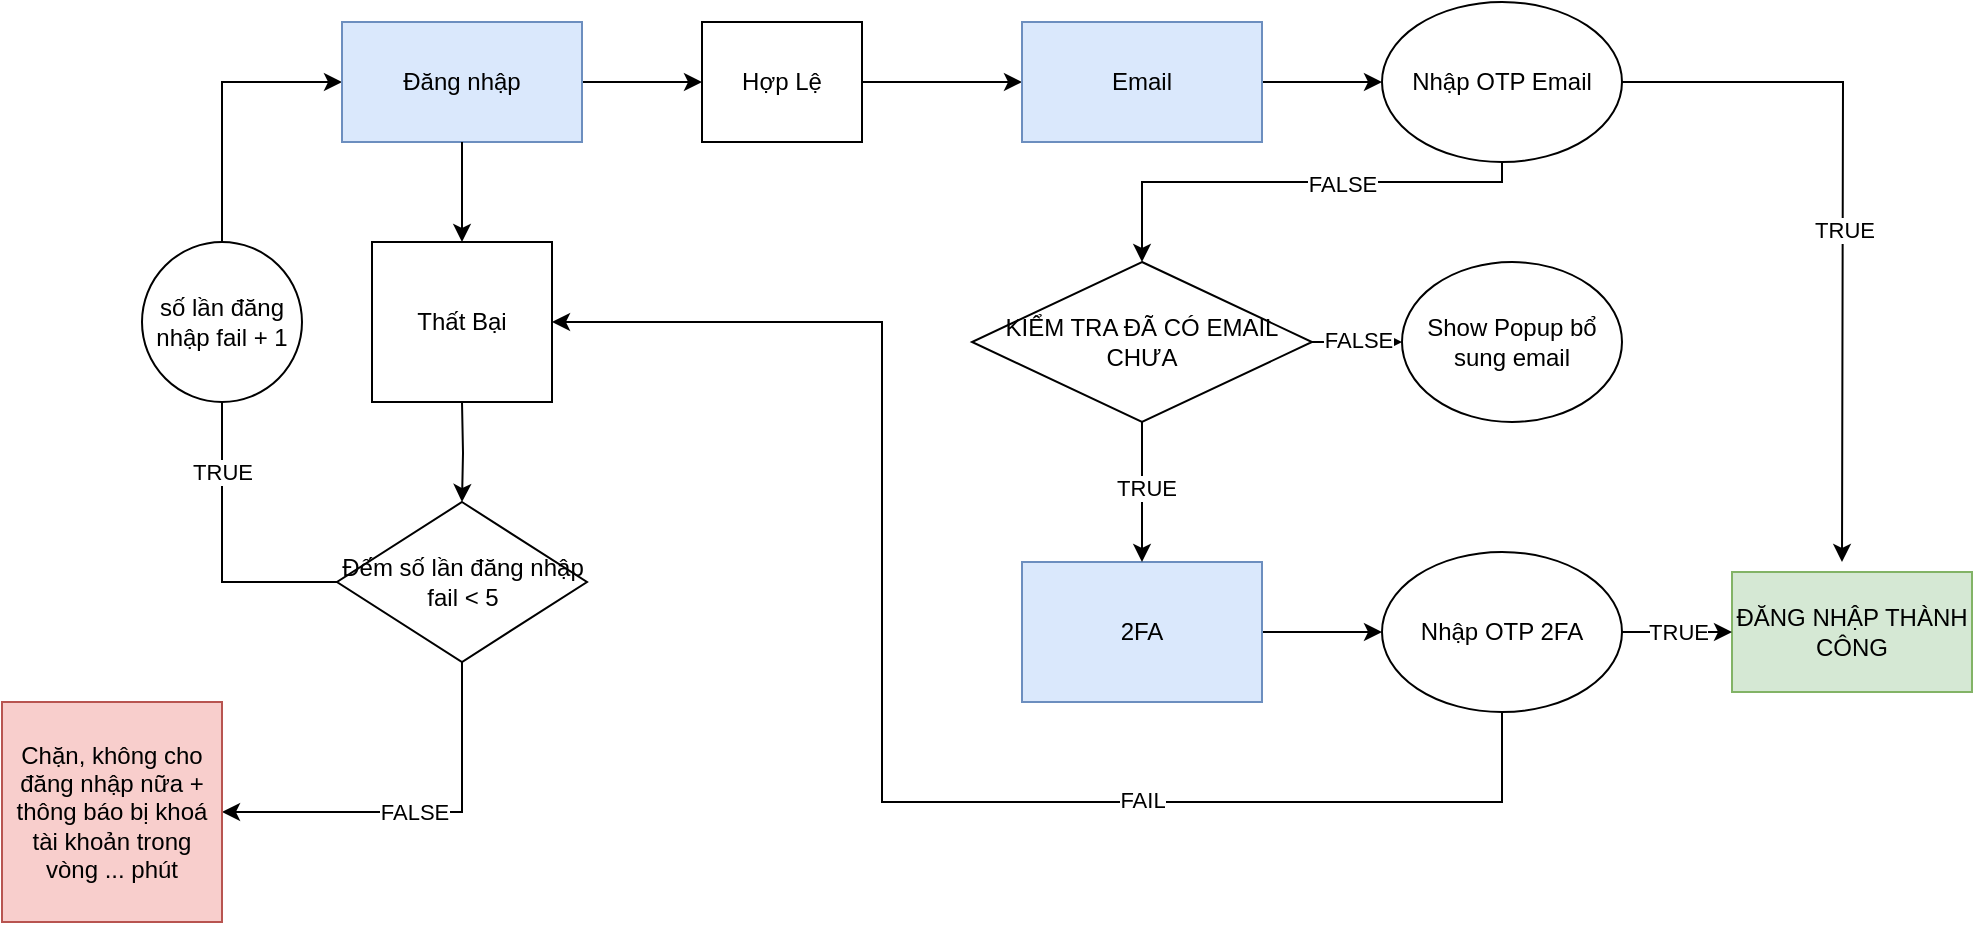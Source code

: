 <mxfile version="24.5.4" type="github">
  <diagram name="Page-1" id="c7488fd3-1785-93aa-aadb-54a6760d102a">
    <mxGraphModel dx="1194" dy="687" grid="1" gridSize="10" guides="1" tooltips="1" connect="1" arrows="1" fold="1" page="1" pageScale="1" pageWidth="1100" pageHeight="850" background="none" math="0" shadow="0">
      <root>
        <mxCell id="0" />
        <mxCell id="1" parent="0" />
        <mxCell id="ffWWxnEGxaDHrsxdAcYm-20" style="edgeStyle=orthogonalEdgeStyle;rounded=0;orthogonalLoop=1;jettySize=auto;html=1;exitX=0.5;exitY=1;exitDx=0;exitDy=0;entryX=1;entryY=0.5;entryDx=0;entryDy=0;" edge="1" parent="1" source="ffWWxnEGxaDHrsxdAcYm-4" target="ffWWxnEGxaDHrsxdAcYm-22">
          <mxGeometry relative="1" as="geometry">
            <mxPoint x="370" y="550" as="sourcePoint" />
            <mxPoint x="310" y="590" as="targetPoint" />
            <Array as="points">
              <mxPoint x="310" y="595" />
            </Array>
          </mxGeometry>
        </mxCell>
        <mxCell id="ffWWxnEGxaDHrsxdAcYm-21" value="FALSE" style="edgeLabel;html=1;align=center;verticalAlign=middle;resizable=0;points=[];" vertex="1" connectable="0" parent="ffWWxnEGxaDHrsxdAcYm-20">
          <mxGeometry x="-0.148" y="-2" relative="1" as="geometry">
            <mxPoint x="-16" y="2" as="offset" />
          </mxGeometry>
        </mxCell>
        <mxCell id="ffWWxnEGxaDHrsxdAcYm-28" style="edgeStyle=orthogonalEdgeStyle;rounded=0;orthogonalLoop=1;jettySize=auto;html=1;entryX=0;entryY=0.5;entryDx=0;entryDy=0;" edge="1" parent="1" source="ffWWxnEGxaDHrsxdAcYm-86" target="ffWWxnEGxaDHrsxdAcYm-2">
          <mxGeometry relative="1" as="geometry">
            <Array as="points">
              <mxPoint x="190" y="230" />
            </Array>
          </mxGeometry>
        </mxCell>
        <mxCell id="ffWWxnEGxaDHrsxdAcYm-4" value="Đếm số lần đăng nhập fail &amp;lt; 5" style="rhombus;whiteSpace=wrap;html=1;strokeColor=default;" vertex="1" parent="1">
          <mxGeometry x="247.5" y="440" width="125" height="80" as="geometry" />
        </mxCell>
        <mxCell id="ffWWxnEGxaDHrsxdAcYm-31" style="edgeStyle=orthogonalEdgeStyle;rounded=0;orthogonalLoop=1;jettySize=auto;html=1;entryX=0;entryY=0.5;entryDx=0;entryDy=0;" edge="1" parent="1" source="ffWWxnEGxaDHrsxdAcYm-2">
          <mxGeometry relative="1" as="geometry">
            <mxPoint x="430" y="230" as="targetPoint" />
          </mxGeometry>
        </mxCell>
        <mxCell id="ffWWxnEGxaDHrsxdAcYm-2" value="Đăng nhập" style="rounded=1;whiteSpace=wrap;html=1;arcSize=0;fillColor=#dae8fc;strokeColor=#6c8ebf;" vertex="1" parent="1">
          <mxGeometry x="250" y="200" width="120" height="60" as="geometry" />
        </mxCell>
        <mxCell id="ffWWxnEGxaDHrsxdAcYm-14" value="" style="edgeStyle=orthogonalEdgeStyle;rounded=0;orthogonalLoop=1;jettySize=auto;html=1;" edge="1" parent="1" source="ffWWxnEGxaDHrsxdAcYm-2">
          <mxGeometry relative="1" as="geometry">
            <mxPoint x="310" y="260" as="sourcePoint" />
            <mxPoint x="310" y="310" as="targetPoint" />
          </mxGeometry>
        </mxCell>
        <mxCell id="ffWWxnEGxaDHrsxdAcYm-17" style="edgeStyle=orthogonalEdgeStyle;rounded=0;orthogonalLoop=1;jettySize=auto;html=1;entryX=0.5;entryY=0;entryDx=0;entryDy=0;" edge="1" parent="1" target="ffWWxnEGxaDHrsxdAcYm-4">
          <mxGeometry relative="1" as="geometry">
            <mxPoint x="310" y="390" as="sourcePoint" />
          </mxGeometry>
        </mxCell>
        <mxCell id="ffWWxnEGxaDHrsxdAcYm-22" value="Chặn, không cho đăng nhập nữa + thông báo bị khoá tài khoản trong vòng ... phút" style="whiteSpace=wrap;html=1;aspect=fixed;fillColor=#f8cecc;strokeColor=#b85450;" vertex="1" parent="1">
          <mxGeometry x="80" y="540" width="110" height="110" as="geometry" />
        </mxCell>
        <mxCell id="ffWWxnEGxaDHrsxdAcYm-32" style="edgeStyle=orthogonalEdgeStyle;rounded=0;orthogonalLoop=1;jettySize=auto;html=1;" edge="1" parent="1">
          <mxGeometry relative="1" as="geometry">
            <mxPoint x="590" y="230" as="targetPoint" />
            <mxPoint x="510" y="230" as="sourcePoint" />
          </mxGeometry>
        </mxCell>
        <mxCell id="ffWWxnEGxaDHrsxdAcYm-73" style="edgeStyle=orthogonalEdgeStyle;rounded=0;orthogonalLoop=1;jettySize=auto;html=1;entryX=0;entryY=0.5;entryDx=0;entryDy=0;" edge="1" parent="1" source="ffWWxnEGxaDHrsxdAcYm-33" target="ffWWxnEGxaDHrsxdAcYm-70">
          <mxGeometry relative="1" as="geometry" />
        </mxCell>
        <mxCell id="ffWWxnEGxaDHrsxdAcYm-33" value="Email" style="rounded=0;whiteSpace=wrap;html=1;fillColor=#dae8fc;strokeColor=#6c8ebf;" vertex="1" parent="1">
          <mxGeometry x="590" y="200" width="120" height="60" as="geometry" />
        </mxCell>
        <mxCell id="ffWWxnEGxaDHrsxdAcYm-83" style="edgeStyle=orthogonalEdgeStyle;rounded=0;orthogonalLoop=1;jettySize=auto;html=1;entryX=0;entryY=0.5;entryDx=0;entryDy=0;" edge="1" parent="1" source="ffWWxnEGxaDHrsxdAcYm-38" target="ffWWxnEGxaDHrsxdAcYm-81">
          <mxGeometry relative="1" as="geometry" />
        </mxCell>
        <mxCell id="ffWWxnEGxaDHrsxdAcYm-38" value="2FA" style="rounded=0;whiteSpace=wrap;html=1;fillColor=#dae8fc;strokeColor=#6c8ebf;" vertex="1" parent="1">
          <mxGeometry x="590" y="470" width="120" height="70" as="geometry" />
        </mxCell>
        <mxCell id="ffWWxnEGxaDHrsxdAcYm-99" style="edgeStyle=orthogonalEdgeStyle;rounded=0;orthogonalLoop=1;jettySize=auto;html=1;entryX=0.5;entryY=0;entryDx=0;entryDy=0;" edge="1" parent="1" source="ffWWxnEGxaDHrsxdAcYm-54" target="ffWWxnEGxaDHrsxdAcYm-38">
          <mxGeometry relative="1" as="geometry" />
        </mxCell>
        <mxCell id="ffWWxnEGxaDHrsxdAcYm-100" value="TRUE" style="edgeLabel;html=1;align=center;verticalAlign=middle;resizable=0;points=[];" vertex="1" connectable="0" parent="ffWWxnEGxaDHrsxdAcYm-99">
          <mxGeometry x="-0.071" y="2" relative="1" as="geometry">
            <mxPoint as="offset" />
          </mxGeometry>
        </mxCell>
        <mxCell id="ffWWxnEGxaDHrsxdAcYm-101" style="edgeStyle=orthogonalEdgeStyle;rounded=0;orthogonalLoop=1;jettySize=auto;html=1;" edge="1" parent="1" source="ffWWxnEGxaDHrsxdAcYm-54">
          <mxGeometry relative="1" as="geometry">
            <mxPoint x="780" y="360" as="targetPoint" />
          </mxGeometry>
        </mxCell>
        <mxCell id="ffWWxnEGxaDHrsxdAcYm-105" value="FALSE" style="edgeLabel;html=1;align=center;verticalAlign=middle;resizable=0;points=[];" vertex="1" connectable="0" parent="ffWWxnEGxaDHrsxdAcYm-101">
          <mxGeometry x="-0.011" relative="1" as="geometry">
            <mxPoint y="-1" as="offset" />
          </mxGeometry>
        </mxCell>
        <mxCell id="ffWWxnEGxaDHrsxdAcYm-54" value="KIỂM TRA ĐÃ CÓ EMAIL CHƯA" style="rhombus;whiteSpace=wrap;html=1;" vertex="1" parent="1">
          <mxGeometry x="565" y="320" width="170" height="80" as="geometry" />
        </mxCell>
        <mxCell id="ffWWxnEGxaDHrsxdAcYm-59" value="ĐĂNG NHẬP THÀNH CÔNG" style="rounded=0;whiteSpace=wrap;html=1;fillColor=#d5e8d4;strokeColor=#82b366;" vertex="1" parent="1">
          <mxGeometry x="945" y="475" width="120" height="60" as="geometry" />
        </mxCell>
        <mxCell id="ffWWxnEGxaDHrsxdAcYm-69" value="Hợp Lệ" style="rounded=0;whiteSpace=wrap;html=1;" vertex="1" parent="1">
          <mxGeometry x="430" y="200" width="80" height="60" as="geometry" />
        </mxCell>
        <mxCell id="ffWWxnEGxaDHrsxdAcYm-74" style="edgeStyle=orthogonalEdgeStyle;rounded=0;orthogonalLoop=1;jettySize=auto;html=1;" edge="1" parent="1" source="ffWWxnEGxaDHrsxdAcYm-70">
          <mxGeometry relative="1" as="geometry">
            <mxPoint x="1000" y="470" as="targetPoint" />
          </mxGeometry>
        </mxCell>
        <mxCell id="ffWWxnEGxaDHrsxdAcYm-75" value="TRUE" style="edgeLabel;html=1;align=center;verticalAlign=middle;resizable=0;points=[];" vertex="1" connectable="0" parent="ffWWxnEGxaDHrsxdAcYm-74">
          <mxGeometry x="0.05" relative="1" as="geometry">
            <mxPoint as="offset" />
          </mxGeometry>
        </mxCell>
        <mxCell id="ffWWxnEGxaDHrsxdAcYm-98" style="edgeStyle=orthogonalEdgeStyle;rounded=0;orthogonalLoop=1;jettySize=auto;html=1;entryX=0.5;entryY=0;entryDx=0;entryDy=0;" edge="1" parent="1" source="ffWWxnEGxaDHrsxdAcYm-70" target="ffWWxnEGxaDHrsxdAcYm-54">
          <mxGeometry relative="1" as="geometry">
            <Array as="points">
              <mxPoint x="830" y="280" />
              <mxPoint x="650" y="280" />
            </Array>
          </mxGeometry>
        </mxCell>
        <mxCell id="ffWWxnEGxaDHrsxdAcYm-103" value="FALSE" style="edgeLabel;html=1;align=center;verticalAlign=middle;resizable=0;points=[];" vertex="1" connectable="0" parent="ffWWxnEGxaDHrsxdAcYm-98">
          <mxGeometry x="-0.204" y="1" relative="1" as="geometry">
            <mxPoint x="1" as="offset" />
          </mxGeometry>
        </mxCell>
        <mxCell id="ffWWxnEGxaDHrsxdAcYm-70" value="Nhập OTP Email" style="ellipse;whiteSpace=wrap;html=1;" vertex="1" parent="1">
          <mxGeometry x="770" y="190" width="120" height="80" as="geometry" />
        </mxCell>
        <mxCell id="ffWWxnEGxaDHrsxdAcYm-84" value="TRUE" style="edgeStyle=orthogonalEdgeStyle;rounded=0;orthogonalLoop=1;jettySize=auto;html=1;entryX=0;entryY=0.5;entryDx=0;entryDy=0;" edge="1" parent="1" source="ffWWxnEGxaDHrsxdAcYm-81" target="ffWWxnEGxaDHrsxdAcYm-59">
          <mxGeometry relative="1" as="geometry" />
        </mxCell>
        <mxCell id="ffWWxnEGxaDHrsxdAcYm-96" style="edgeStyle=orthogonalEdgeStyle;rounded=0;orthogonalLoop=1;jettySize=auto;html=1;entryX=1;entryY=0.5;entryDx=0;entryDy=0;" edge="1" parent="1" source="ffWWxnEGxaDHrsxdAcYm-81" target="ffWWxnEGxaDHrsxdAcYm-85">
          <mxGeometry relative="1" as="geometry">
            <Array as="points">
              <mxPoint x="830" y="590" />
              <mxPoint x="520" y="590" />
              <mxPoint x="520" y="350" />
            </Array>
          </mxGeometry>
        </mxCell>
        <mxCell id="ffWWxnEGxaDHrsxdAcYm-97" value="FAIL" style="edgeLabel;html=1;align=center;verticalAlign=middle;resizable=0;points=[];" vertex="1" connectable="0" parent="ffWWxnEGxaDHrsxdAcYm-96">
          <mxGeometry x="-0.404" y="-1" relative="1" as="geometry">
            <mxPoint x="1" as="offset" />
          </mxGeometry>
        </mxCell>
        <mxCell id="ffWWxnEGxaDHrsxdAcYm-81" value="Nhập OTP 2FA" style="ellipse;whiteSpace=wrap;html=1;" vertex="1" parent="1">
          <mxGeometry x="770" y="465" width="120" height="80" as="geometry" />
        </mxCell>
        <mxCell id="ffWWxnEGxaDHrsxdAcYm-85" value="Thất Bại" style="rounded=0;whiteSpace=wrap;html=1;" vertex="1" parent="1">
          <mxGeometry x="265" y="310" width="90" height="80" as="geometry" />
        </mxCell>
        <mxCell id="ffWWxnEGxaDHrsxdAcYm-87" value="" style="edgeStyle=orthogonalEdgeStyle;rounded=0;orthogonalLoop=1;jettySize=auto;html=1;entryX=0;entryY=0.5;entryDx=0;entryDy=0;" edge="1" parent="1" source="ffWWxnEGxaDHrsxdAcYm-4" target="ffWWxnEGxaDHrsxdAcYm-86">
          <mxGeometry relative="1" as="geometry">
            <mxPoint x="248" y="480" as="sourcePoint" />
            <mxPoint x="250" y="230" as="targetPoint" />
            <Array as="points">
              <mxPoint x="190" y="480" />
            </Array>
          </mxGeometry>
        </mxCell>
        <mxCell id="ffWWxnEGxaDHrsxdAcYm-88" value="TRUE" style="edgeLabel;html=1;align=center;verticalAlign=middle;resizable=0;points=[];" vertex="1" connectable="0" parent="ffWWxnEGxaDHrsxdAcYm-87">
          <mxGeometry x="-0.013" y="-4" relative="1" as="geometry">
            <mxPoint x="-4" as="offset" />
          </mxGeometry>
        </mxCell>
        <mxCell id="ffWWxnEGxaDHrsxdAcYm-86" value="số lần đăng nhập fail + 1" style="ellipse;whiteSpace=wrap;html=1;aspect=fixed;" vertex="1" parent="1">
          <mxGeometry x="150" y="310" width="80" height="80" as="geometry" />
        </mxCell>
        <mxCell id="ffWWxnEGxaDHrsxdAcYm-102" value="Show Popup bổ sung email" style="ellipse;whiteSpace=wrap;html=1;" vertex="1" parent="1">
          <mxGeometry x="780" y="320" width="110" height="80" as="geometry" />
        </mxCell>
      </root>
    </mxGraphModel>
  </diagram>
</mxfile>
